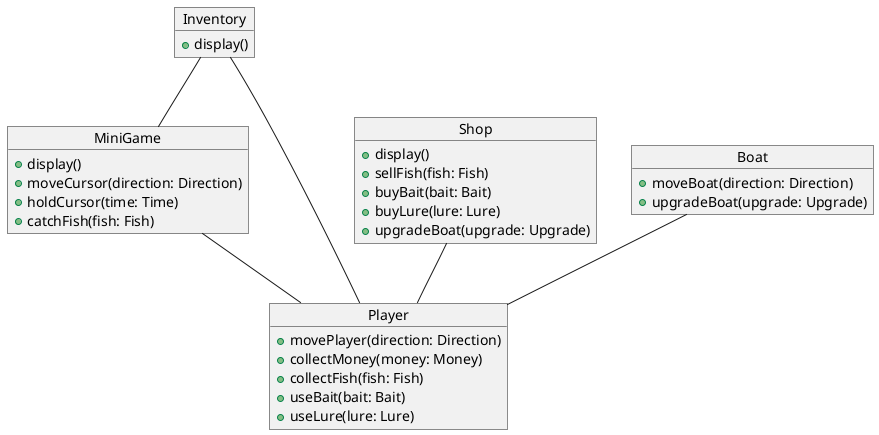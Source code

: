 @startuml Диаграмма объектов
object Player {
    + movePlayer(direction: Direction)
    + collectMoney(money: Money)
    + collectFish(fish: Fish)
    + useBait(bait: Bait)
    + useLure(lure: Lure)
}

object Boat {
    + moveBoat(direction: Direction)
    + upgradeBoat(upgrade: Upgrade)
}

object MiniGame {
    + display()
    + moveCursor(direction: Direction)
    + holdCursor(time: Time)
    + catchFish(fish: Fish)
}

object Shop {
    + display()
    + sellFish(fish: Fish)
    + buyBait(bait: Bait)
    + buyLure(lure: Lure)
    + upgradeBoat(upgrade: Upgrade)
}

object Inventory {
    + display()
}

Player -up- Boat
Player -up- MiniGame
MiniGame -up- Inventory
Player -up- Shop
Player -up- Inventory

@enduml
